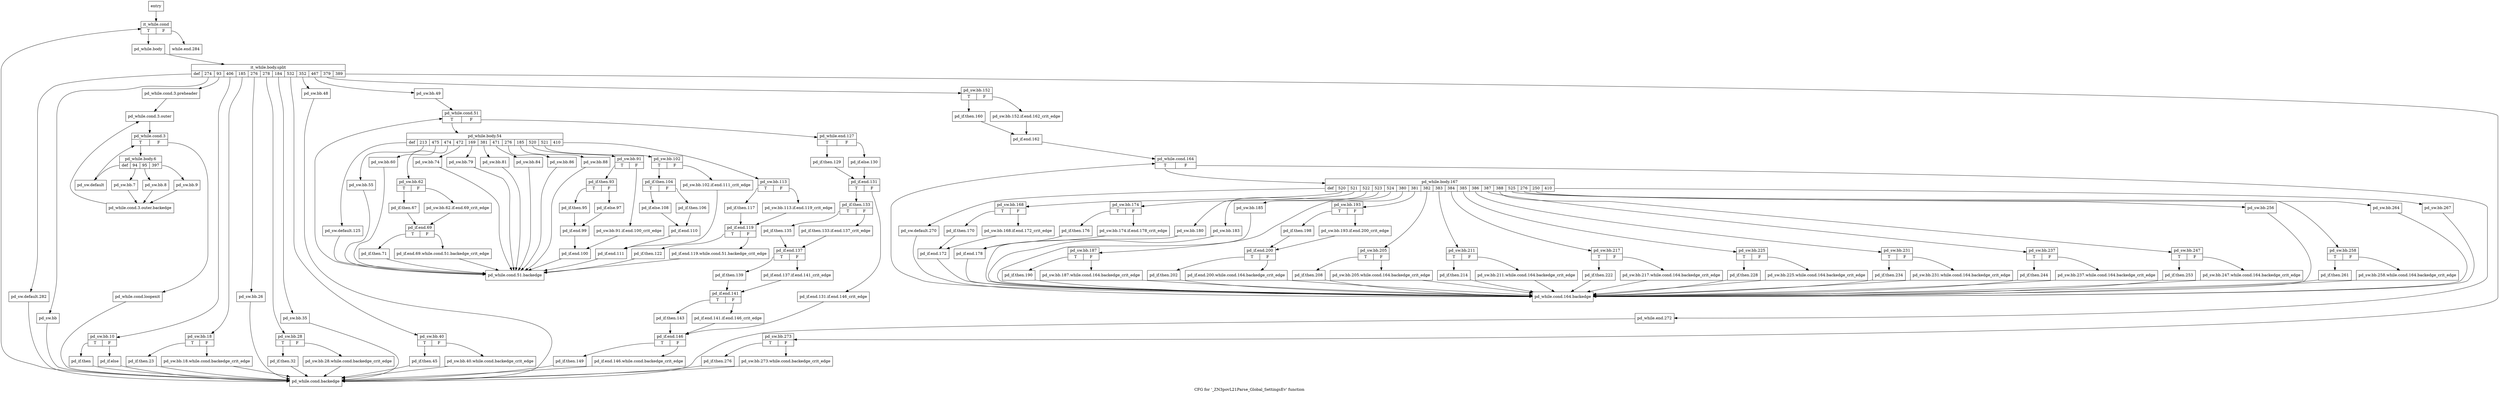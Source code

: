 digraph "CFG for '_ZN3povL21Parse_Global_SettingsEv' function" {
	label="CFG for '_ZN3povL21Parse_Global_SettingsEv' function";

	Node0x18af0e0 [shape=record,label="{entry}"];
	Node0x18af0e0 -> Node0x18af180;
	Node0x18af130 [shape=record,label="{pd_while.cond.loopexit}"];
	Node0x18af130 -> Node0x18b1d90;
	Node0x18af180 [shape=record,label="{it_while.cond|{<s0>T|<s1>F}}"];
	Node0x18af180:s0 -> Node0x18af1d0;
	Node0x18af180:s1 -> Node0x18b1e80;
	Node0x18af1d0 [shape=record,label="{pd_while.body}"];
	Node0x18af1d0 -> Node0x3144aa0;
	Node0x3144aa0 [shape=record,label="{it_while.body.split|{<s0>def|<s1>274|<s2>93|<s3>406|<s4>185|<s5>276|<s6>278|<s7>184|<s8>532|<s9>352|<s10>467|<s11>379|<s12>389}}"];
	Node0x3144aa0:s0 -> Node0x18b1e30;
	Node0x3144aa0:s1 -> Node0x18af270;
	Node0x3144aa0:s2 -> Node0x18af220;
	Node0x3144aa0:s3 -> Node0x18af540;
	Node0x3144aa0:s4 -> Node0x18af630;
	Node0x3144aa0:s5 -> Node0x18af720;
	Node0x3144aa0:s6 -> Node0x18af770;
	Node0x3144aa0:s7 -> Node0x18af860;
	Node0x3144aa0:s8 -> Node0x18af8b0;
	Node0x3144aa0:s9 -> Node0x18af9a0;
	Node0x3144aa0:s10 -> Node0x18af9f0;
	Node0x3144aa0:s11 -> Node0x18b0b70;
	Node0x3144aa0:s12 -> Node0x18b1cf0;
	Node0x18af220 [shape=record,label="{pd_while.cond.3.preheader}"];
	Node0x18af220 -> Node0x18af4a0;
	Node0x18af270 [shape=record,label="{pd_sw.bb}"];
	Node0x18af270 -> Node0x18b1d90;
	Node0x18af2c0 [shape=record,label="{pd_while.cond.3|{<s0>T|<s1>F}}"];
	Node0x18af2c0:s0 -> Node0x18af310;
	Node0x18af2c0:s1 -> Node0x18af130;
	Node0x18af310 [shape=record,label="{pd_while.body.6|{<s0>def|<s1>94|<s2>95|<s3>397}}"];
	Node0x18af310:s0 -> Node0x18af4f0;
	Node0x18af310:s1 -> Node0x18af360;
	Node0x18af310:s2 -> Node0x18af3b0;
	Node0x18af310:s3 -> Node0x18af400;
	Node0x18af360 [shape=record,label="{pd_sw.bb.7}"];
	Node0x18af360 -> Node0x18af450;
	Node0x18af3b0 [shape=record,label="{pd_sw.bb.8}"];
	Node0x18af3b0 -> Node0x18af450;
	Node0x18af400 [shape=record,label="{pd_sw.bb.9}"];
	Node0x18af400 -> Node0x18af450;
	Node0x18af450 [shape=record,label="{pd_while.cond.3.outer.backedge}"];
	Node0x18af450 -> Node0x18af4a0;
	Node0x18af4a0 [shape=record,label="{pd_while.cond.3.outer}"];
	Node0x18af4a0 -> Node0x18af2c0;
	Node0x18af4f0 [shape=record,label="{pd_sw.default}"];
	Node0x18af4f0 -> Node0x18af2c0;
	Node0x18af540 [shape=record,label="{pd_sw.bb.10|{<s0>T|<s1>F}}"];
	Node0x18af540:s0 -> Node0x18af590;
	Node0x18af540:s1 -> Node0x18af5e0;
	Node0x18af590 [shape=record,label="{pd_if.then}"];
	Node0x18af590 -> Node0x18b1d90;
	Node0x18af5e0 [shape=record,label="{pd_if.else}"];
	Node0x18af5e0 -> Node0x18b1d90;
	Node0x18af630 [shape=record,label="{pd_sw.bb.18|{<s0>T|<s1>F}}"];
	Node0x18af630:s0 -> Node0x18af6d0;
	Node0x18af630:s1 -> Node0x18af680;
	Node0x18af680 [shape=record,label="{pd_sw.bb.18.while.cond.backedge_crit_edge}"];
	Node0x18af680 -> Node0x18b1d90;
	Node0x18af6d0 [shape=record,label="{pd_if.then.23}"];
	Node0x18af6d0 -> Node0x18b1d90;
	Node0x18af720 [shape=record,label="{pd_sw.bb.26}"];
	Node0x18af720 -> Node0x18b1d90;
	Node0x18af770 [shape=record,label="{pd_sw.bb.28|{<s0>T|<s1>F}}"];
	Node0x18af770:s0 -> Node0x18af810;
	Node0x18af770:s1 -> Node0x18af7c0;
	Node0x18af7c0 [shape=record,label="{pd_sw.bb.28.while.cond.backedge_crit_edge}"];
	Node0x18af7c0 -> Node0x18b1d90;
	Node0x18af810 [shape=record,label="{pd_if.then.32}"];
	Node0x18af810 -> Node0x18b1d90;
	Node0x18af860 [shape=record,label="{pd_sw.bb.35}"];
	Node0x18af860 -> Node0x18b1d90;
	Node0x18af8b0 [shape=record,label="{pd_sw.bb.40|{<s0>T|<s1>F}}"];
	Node0x18af8b0:s0 -> Node0x18af950;
	Node0x18af8b0:s1 -> Node0x18af900;
	Node0x18af900 [shape=record,label="{pd_sw.bb.40.while.cond.backedge_crit_edge}"];
	Node0x18af900 -> Node0x18b1d90;
	Node0x18af950 [shape=record,label="{pd_if.then.45}"];
	Node0x18af950 -> Node0x18b1d90;
	Node0x18af9a0 [shape=record,label="{pd_sw.bb.48}"];
	Node0x18af9a0 -> Node0x18b1d90;
	Node0x18af9f0 [shape=record,label="{pd_sw.bb.49}"];
	Node0x18af9f0 -> Node0x18afa40;
	Node0x18afa40 [shape=record,label="{pd_while.cond.51|{<s0>T|<s1>F}}"];
	Node0x18afa40:s0 -> Node0x18afa90;
	Node0x18afa40:s1 -> Node0x18b0620;
	Node0x18afa90 [shape=record,label="{pd_while.body.54|{<s0>def|<s1>213|<s2>475|<s3>474|<s4>472|<s5>169|<s6>381|<s7>471|<s8>276|<s9>185|<s10>520|<s11>521|<s12>410}}"];
	Node0x18afa90:s0 -> Node0x18b05d0;
	Node0x18afa90:s1 -> Node0x18afae0;
	Node0x18afa90:s2 -> Node0x18afb30;
	Node0x18afa90:s3 -> Node0x18afb80;
	Node0x18afa90:s4 -> Node0x18afd60;
	Node0x18afa90:s5 -> Node0x18afdb0;
	Node0x18afa90:s6 -> Node0x18afe00;
	Node0x18afa90:s7 -> Node0x18afe50;
	Node0x18afa90:s8 -> Node0x18afea0;
	Node0x18afa90:s9 -> Node0x18afef0;
	Node0x18afa90:s10 -> Node0x18aff40;
	Node0x18afa90:s11 -> Node0x18b0170;
	Node0x18afa90:s12 -> Node0x18b03a0;
	Node0x18afae0 [shape=record,label="{pd_sw.bb.55}"];
	Node0x18afae0 -> Node0x18b0530;
	Node0x18afb30 [shape=record,label="{pd_sw.bb.60}"];
	Node0x18afb30 -> Node0x18b0530;
	Node0x18afb80 [shape=record,label="{pd_sw.bb.62|{<s0>T|<s1>F}}"];
	Node0x18afb80:s0 -> Node0x18afc20;
	Node0x18afb80:s1 -> Node0x18afbd0;
	Node0x18afbd0 [shape=record,label="{pd_sw.bb.62.if.end.69_crit_edge}"];
	Node0x18afbd0 -> Node0x18afc70;
	Node0x18afc20 [shape=record,label="{pd_if.then.67}"];
	Node0x18afc20 -> Node0x18afc70;
	Node0x18afc70 [shape=record,label="{pd_if.end.69|{<s0>T|<s1>F}}"];
	Node0x18afc70:s0 -> Node0x18afd10;
	Node0x18afc70:s1 -> Node0x18afcc0;
	Node0x18afcc0 [shape=record,label="{pd_if.end.69.while.cond.51.backedge_crit_edge}"];
	Node0x18afcc0 -> Node0x18b0530;
	Node0x18afd10 [shape=record,label="{pd_if.then.71}"];
	Node0x18afd10 -> Node0x18b0530;
	Node0x18afd60 [shape=record,label="{pd_sw.bb.74}"];
	Node0x18afd60 -> Node0x18b0530;
	Node0x18afdb0 [shape=record,label="{pd_sw.bb.79}"];
	Node0x18afdb0 -> Node0x18b0530;
	Node0x18afe00 [shape=record,label="{pd_sw.bb.81}"];
	Node0x18afe00 -> Node0x18b0530;
	Node0x18afe50 [shape=record,label="{pd_sw.bb.84}"];
	Node0x18afe50 -> Node0x18b0530;
	Node0x18afea0 [shape=record,label="{pd_sw.bb.86}"];
	Node0x18afea0 -> Node0x18b0530;
	Node0x18afef0 [shape=record,label="{pd_sw.bb.88}"];
	Node0x18afef0 -> Node0x18b0530;
	Node0x18aff40 [shape=record,label="{pd_sw.bb.91|{<s0>T|<s1>F}}"];
	Node0x18aff40:s0 -> Node0x18affe0;
	Node0x18aff40:s1 -> Node0x18aff90;
	Node0x18aff90 [shape=record,label="{pd_sw.bb.91.if.end.100_crit_edge}"];
	Node0x18aff90 -> Node0x18b0120;
	Node0x18affe0 [shape=record,label="{pd_if.then.93|{<s0>T|<s1>F}}"];
	Node0x18affe0:s0 -> Node0x18b0030;
	Node0x18affe0:s1 -> Node0x18b0080;
	Node0x18b0030 [shape=record,label="{pd_if.then.95}"];
	Node0x18b0030 -> Node0x18b00d0;
	Node0x18b0080 [shape=record,label="{pd_if.else.97}"];
	Node0x18b0080 -> Node0x18b00d0;
	Node0x18b00d0 [shape=record,label="{pd_if.end.99}"];
	Node0x18b00d0 -> Node0x18b0120;
	Node0x18b0120 [shape=record,label="{pd_if.end.100}"];
	Node0x18b0120 -> Node0x18b0530;
	Node0x18b0170 [shape=record,label="{pd_sw.bb.102|{<s0>T|<s1>F}}"];
	Node0x18b0170:s0 -> Node0x18b0210;
	Node0x18b0170:s1 -> Node0x18b01c0;
	Node0x18b01c0 [shape=record,label="{pd_sw.bb.102.if.end.111_crit_edge}"];
	Node0x18b01c0 -> Node0x18b0350;
	Node0x18b0210 [shape=record,label="{pd_if.then.104|{<s0>T|<s1>F}}"];
	Node0x18b0210:s0 -> Node0x18b02b0;
	Node0x18b0210:s1 -> Node0x18b0260;
	Node0x18b0260 [shape=record,label="{pd_if.then.106}"];
	Node0x18b0260 -> Node0x18b0300;
	Node0x18b02b0 [shape=record,label="{pd_if.else.108}"];
	Node0x18b02b0 -> Node0x18b0300;
	Node0x18b0300 [shape=record,label="{pd_if.end.110}"];
	Node0x18b0300 -> Node0x18b0350;
	Node0x18b0350 [shape=record,label="{pd_if.end.111}"];
	Node0x18b0350 -> Node0x18b0530;
	Node0x18b03a0 [shape=record,label="{pd_sw.bb.113|{<s0>T|<s1>F}}"];
	Node0x18b03a0:s0 -> Node0x18b0440;
	Node0x18b03a0:s1 -> Node0x18b03f0;
	Node0x18b03f0 [shape=record,label="{pd_sw.bb.113.if.end.119_crit_edge}"];
	Node0x18b03f0 -> Node0x18b0490;
	Node0x18b0440 [shape=record,label="{pd_if.then.117}"];
	Node0x18b0440 -> Node0x18b0490;
	Node0x18b0490 [shape=record,label="{pd_if.end.119|{<s0>T|<s1>F}}"];
	Node0x18b0490:s0 -> Node0x18b0580;
	Node0x18b0490:s1 -> Node0x18b04e0;
	Node0x18b04e0 [shape=record,label="{pd_if.end.119.while.cond.51.backedge_crit_edge}"];
	Node0x18b04e0 -> Node0x18b0530;
	Node0x18b0530 [shape=record,label="{pd_while.cond.51.backedge}"];
	Node0x18b0530 -> Node0x18afa40;
	Node0x18b0580 [shape=record,label="{pd_if.then.122}"];
	Node0x18b0580 -> Node0x18b0530;
	Node0x18b05d0 [shape=record,label="{pd_sw.default.125}"];
	Node0x18b05d0 -> Node0x18b0530;
	Node0x18b0620 [shape=record,label="{pd_while.end.127|{<s0>T|<s1>F}}"];
	Node0x18b0620:s0 -> Node0x18b0670;
	Node0x18b0620:s1 -> Node0x18b06c0;
	Node0x18b0670 [shape=record,label="{pd_if.then.129}"];
	Node0x18b0670 -> Node0x18b0710;
	Node0x18b06c0 [shape=record,label="{pd_if.else.130}"];
	Node0x18b06c0 -> Node0x18b0710;
	Node0x18b0710 [shape=record,label="{pd_if.end.131|{<s0>T|<s1>F}}"];
	Node0x18b0710:s0 -> Node0x18b07b0;
	Node0x18b0710:s1 -> Node0x18b0760;
	Node0x18b0760 [shape=record,label="{pd_if.end.131.if.end.146_crit_edge}"];
	Node0x18b0760 -> Node0x18b0a80;
	Node0x18b07b0 [shape=record,label="{pd_if.then.133|{<s0>T|<s1>F}}"];
	Node0x18b07b0:s0 -> Node0x18b0850;
	Node0x18b07b0:s1 -> Node0x18b0800;
	Node0x18b0800 [shape=record,label="{pd_if.then.133.if.end.137_crit_edge}"];
	Node0x18b0800 -> Node0x18b08a0;
	Node0x18b0850 [shape=record,label="{pd_if.then.135}"];
	Node0x18b0850 -> Node0x18b08a0;
	Node0x18b08a0 [shape=record,label="{pd_if.end.137|{<s0>T|<s1>F}}"];
	Node0x18b08a0:s0 -> Node0x18b0940;
	Node0x18b08a0:s1 -> Node0x18b08f0;
	Node0x18b08f0 [shape=record,label="{pd_if.end.137.if.end.141_crit_edge}"];
	Node0x18b08f0 -> Node0x18b0990;
	Node0x18b0940 [shape=record,label="{pd_if.then.139}"];
	Node0x18b0940 -> Node0x18b0990;
	Node0x18b0990 [shape=record,label="{pd_if.end.141|{<s0>T|<s1>F}}"];
	Node0x18b0990:s0 -> Node0x18b0a30;
	Node0x18b0990:s1 -> Node0x18b09e0;
	Node0x18b09e0 [shape=record,label="{pd_if.end.141.if.end.146_crit_edge}"];
	Node0x18b09e0 -> Node0x18b0a80;
	Node0x18b0a30 [shape=record,label="{pd_if.then.143}"];
	Node0x18b0a30 -> Node0x18b0a80;
	Node0x18b0a80 [shape=record,label="{pd_if.end.146|{<s0>T|<s1>F}}"];
	Node0x18b0a80:s0 -> Node0x18b0b20;
	Node0x18b0a80:s1 -> Node0x18b0ad0;
	Node0x18b0ad0 [shape=record,label="{pd_if.end.146.while.cond.backedge_crit_edge}"];
	Node0x18b0ad0 -> Node0x18b1d90;
	Node0x18b0b20 [shape=record,label="{pd_if.then.149}"];
	Node0x18b0b20 -> Node0x18b1d90;
	Node0x18b0b70 [shape=record,label="{pd_sw.bb.152|{<s0>T|<s1>F}}"];
	Node0x18b0b70:s0 -> Node0x18b0c10;
	Node0x18b0b70:s1 -> Node0x18b0bc0;
	Node0x18b0bc0 [shape=record,label="{pd_sw.bb.152.if.end.162_crit_edge}"];
	Node0x18b0bc0 -> Node0x18b0c60;
	Node0x18b0c10 [shape=record,label="{pd_if.then.160}"];
	Node0x18b0c10 -> Node0x18b0c60;
	Node0x18b0c60 [shape=record,label="{pd_if.end.162}"];
	Node0x18b0c60 -> Node0x18b0cb0;
	Node0x18b0cb0 [shape=record,label="{pd_while.cond.164|{<s0>T|<s1>F}}"];
	Node0x18b0cb0:s0 -> Node0x18b0d00;
	Node0x18b0cb0:s1 -> Node0x18b1ca0;
	Node0x18b0d00 [shape=record,label="{pd_while.body.167|{<s0>def|<s1>520|<s2>521|<s3>522|<s4>523|<s5>524|<s6>380|<s7>381|<s8>382|<s9>383|<s10>384|<s11>385|<s12>386|<s13>387|<s14>388|<s15>525|<s16>276|<s17>250|<s18>410}}"];
	Node0x18b0d00:s0 -> Node0x18b1c50;
	Node0x18b0d00:s1 -> Node0x18b0d50;
	Node0x18b0d00:s2 -> Node0x18b0e90;
	Node0x18b0d00:s3 -> Node0x18b0fd0;
	Node0x18b0d00:s4 -> Node0x18b1020;
	Node0x18b0d00:s5 -> Node0x18b1070;
	Node0x18b0d00:s6 -> Node0x18b10c0;
	Node0x18b0d00:s7 -> Node0x18b11b0;
	Node0x18b0d00:s8 -> Node0x18b1390;
	Node0x18b0d00:s9 -> Node0x18b1480;
	Node0x18b0d00:s10 -> Node0x18b1570;
	Node0x18b0d00:s11 -> Node0x18b1660;
	Node0x18b0d00:s12 -> Node0x18b1750;
	Node0x18b0d00:s13 -> Node0x18b1840;
	Node0x18b0d00:s14 -> Node0x18b1930;
	Node0x18b0d00:s15 -> Node0x18b1a20;
	Node0x18b0d00:s16 -> Node0x18b1a70;
	Node0x18b0d00:s17 -> Node0x18b1bb0;
	Node0x18b0d00:s18 -> Node0x18b1c00;
	Node0x18b0d50 [shape=record,label="{pd_sw.bb.168|{<s0>T|<s1>F}}"];
	Node0x18b0d50:s0 -> Node0x18b0df0;
	Node0x18b0d50:s1 -> Node0x18b0da0;
	Node0x18b0da0 [shape=record,label="{pd_sw.bb.168.if.end.172_crit_edge}"];
	Node0x18b0da0 -> Node0x18b0e40;
	Node0x18b0df0 [shape=record,label="{pd_if.then.170}"];
	Node0x18b0df0 -> Node0x18b0e40;
	Node0x18b0e40 [shape=record,label="{pd_if.end.172}"];
	Node0x18b0e40 -> Node0x18b1b10;
	Node0x18b0e90 [shape=record,label="{pd_sw.bb.174|{<s0>T|<s1>F}}"];
	Node0x18b0e90:s0 -> Node0x18b0f30;
	Node0x18b0e90:s1 -> Node0x18b0ee0;
	Node0x18b0ee0 [shape=record,label="{pd_sw.bb.174.if.end.178_crit_edge}"];
	Node0x18b0ee0 -> Node0x18b0f80;
	Node0x18b0f30 [shape=record,label="{pd_if.then.176}"];
	Node0x18b0f30 -> Node0x18b0f80;
	Node0x18b0f80 [shape=record,label="{pd_if.end.178}"];
	Node0x18b0f80 -> Node0x18b1b10;
	Node0x18b0fd0 [shape=record,label="{pd_sw.bb.180}"];
	Node0x18b0fd0 -> Node0x18b1b10;
	Node0x18b1020 [shape=record,label="{pd_sw.bb.183}"];
	Node0x18b1020 -> Node0x18b1b10;
	Node0x18b1070 [shape=record,label="{pd_sw.bb.185}"];
	Node0x18b1070 -> Node0x18b1b10;
	Node0x18b10c0 [shape=record,label="{pd_sw.bb.187|{<s0>T|<s1>F}}"];
	Node0x18b10c0:s0 -> Node0x18b1160;
	Node0x18b10c0:s1 -> Node0x18b1110;
	Node0x18b1110 [shape=record,label="{pd_sw.bb.187.while.cond.164.backedge_crit_edge}"];
	Node0x18b1110 -> Node0x18b1b10;
	Node0x18b1160 [shape=record,label="{pd_if.then.190}"];
	Node0x18b1160 -> Node0x18b1b10;
	Node0x18b11b0 [shape=record,label="{pd_sw.bb.193|{<s0>T|<s1>F}}"];
	Node0x18b11b0:s0 -> Node0x18b1250;
	Node0x18b11b0:s1 -> Node0x18b1200;
	Node0x18b1200 [shape=record,label="{pd_sw.bb.193.if.end.200_crit_edge}"];
	Node0x18b1200 -> Node0x18b12a0;
	Node0x18b1250 [shape=record,label="{pd_if.then.198}"];
	Node0x18b1250 -> Node0x18b12a0;
	Node0x18b12a0 [shape=record,label="{pd_if.end.200|{<s0>T|<s1>F}}"];
	Node0x18b12a0:s0 -> Node0x18b1340;
	Node0x18b12a0:s1 -> Node0x18b12f0;
	Node0x18b12f0 [shape=record,label="{pd_if.end.200.while.cond.164.backedge_crit_edge}"];
	Node0x18b12f0 -> Node0x18b1b10;
	Node0x18b1340 [shape=record,label="{pd_if.then.202}"];
	Node0x18b1340 -> Node0x18b1b10;
	Node0x18b1390 [shape=record,label="{pd_sw.bb.205|{<s0>T|<s1>F}}"];
	Node0x18b1390:s0 -> Node0x18b1430;
	Node0x18b1390:s1 -> Node0x18b13e0;
	Node0x18b13e0 [shape=record,label="{pd_sw.bb.205.while.cond.164.backedge_crit_edge}"];
	Node0x18b13e0 -> Node0x18b1b10;
	Node0x18b1430 [shape=record,label="{pd_if.then.208}"];
	Node0x18b1430 -> Node0x18b1b10;
	Node0x18b1480 [shape=record,label="{pd_sw.bb.211|{<s0>T|<s1>F}}"];
	Node0x18b1480:s0 -> Node0x18b1520;
	Node0x18b1480:s1 -> Node0x18b14d0;
	Node0x18b14d0 [shape=record,label="{pd_sw.bb.211.while.cond.164.backedge_crit_edge}"];
	Node0x18b14d0 -> Node0x18b1b10;
	Node0x18b1520 [shape=record,label="{pd_if.then.214}"];
	Node0x18b1520 -> Node0x18b1b10;
	Node0x18b1570 [shape=record,label="{pd_sw.bb.217|{<s0>T|<s1>F}}"];
	Node0x18b1570:s0 -> Node0x18b1610;
	Node0x18b1570:s1 -> Node0x18b15c0;
	Node0x18b15c0 [shape=record,label="{pd_sw.bb.217.while.cond.164.backedge_crit_edge}"];
	Node0x18b15c0 -> Node0x18b1b10;
	Node0x18b1610 [shape=record,label="{pd_if.then.222}"];
	Node0x18b1610 -> Node0x18b1b10;
	Node0x18b1660 [shape=record,label="{pd_sw.bb.225|{<s0>T|<s1>F}}"];
	Node0x18b1660:s0 -> Node0x18b1700;
	Node0x18b1660:s1 -> Node0x18b16b0;
	Node0x18b16b0 [shape=record,label="{pd_sw.bb.225.while.cond.164.backedge_crit_edge}"];
	Node0x18b16b0 -> Node0x18b1b10;
	Node0x18b1700 [shape=record,label="{pd_if.then.228}"];
	Node0x18b1700 -> Node0x18b1b10;
	Node0x18b1750 [shape=record,label="{pd_sw.bb.231|{<s0>T|<s1>F}}"];
	Node0x18b1750:s0 -> Node0x18b17f0;
	Node0x18b1750:s1 -> Node0x18b17a0;
	Node0x18b17a0 [shape=record,label="{pd_sw.bb.231.while.cond.164.backedge_crit_edge}"];
	Node0x18b17a0 -> Node0x18b1b10;
	Node0x18b17f0 [shape=record,label="{pd_if.then.234}"];
	Node0x18b17f0 -> Node0x18b1b10;
	Node0x18b1840 [shape=record,label="{pd_sw.bb.237|{<s0>T|<s1>F}}"];
	Node0x18b1840:s0 -> Node0x18b18e0;
	Node0x18b1840:s1 -> Node0x18b1890;
	Node0x18b1890 [shape=record,label="{pd_sw.bb.237.while.cond.164.backedge_crit_edge}"];
	Node0x18b1890 -> Node0x18b1b10;
	Node0x18b18e0 [shape=record,label="{pd_if.then.244}"];
	Node0x18b18e0 -> Node0x18b1b10;
	Node0x18b1930 [shape=record,label="{pd_sw.bb.247|{<s0>T|<s1>F}}"];
	Node0x18b1930:s0 -> Node0x18b19d0;
	Node0x18b1930:s1 -> Node0x18b1980;
	Node0x18b1980 [shape=record,label="{pd_sw.bb.247.while.cond.164.backedge_crit_edge}"];
	Node0x18b1980 -> Node0x18b1b10;
	Node0x18b19d0 [shape=record,label="{pd_if.then.253}"];
	Node0x18b19d0 -> Node0x18b1b10;
	Node0x18b1a20 [shape=record,label="{pd_sw.bb.256}"];
	Node0x18b1a20 -> Node0x18b1b10;
	Node0x18b1a70 [shape=record,label="{pd_sw.bb.258|{<s0>T|<s1>F}}"];
	Node0x18b1a70:s0 -> Node0x18b1b60;
	Node0x18b1a70:s1 -> Node0x18b1ac0;
	Node0x18b1ac0 [shape=record,label="{pd_sw.bb.258.while.cond.164.backedge_crit_edge}"];
	Node0x18b1ac0 -> Node0x18b1b10;
	Node0x18b1b10 [shape=record,label="{pd_while.cond.164.backedge}"];
	Node0x18b1b10 -> Node0x18b0cb0;
	Node0x18b1b60 [shape=record,label="{pd_if.then.261}"];
	Node0x18b1b60 -> Node0x18b1b10;
	Node0x18b1bb0 [shape=record,label="{pd_sw.bb.264}"];
	Node0x18b1bb0 -> Node0x18b1b10;
	Node0x18b1c00 [shape=record,label="{pd_sw.bb.267}"];
	Node0x18b1c00 -> Node0x18b1b10;
	Node0x18b1c50 [shape=record,label="{pd_sw.default.270}"];
	Node0x18b1c50 -> Node0x18b1b10;
	Node0x18b1ca0 [shape=record,label="{pd_while.end.272}"];
	Node0x18b1ca0 -> Node0x18b1d90;
	Node0x18b1cf0 [shape=record,label="{pd_sw.bb.273|{<s0>T|<s1>F}}"];
	Node0x18b1cf0:s0 -> Node0x18b1de0;
	Node0x18b1cf0:s1 -> Node0x18b1d40;
	Node0x18b1d40 [shape=record,label="{pd_sw.bb.273.while.cond.backedge_crit_edge}"];
	Node0x18b1d40 -> Node0x18b1d90;
	Node0x18b1d90 [shape=record,label="{pd_while.cond.backedge}"];
	Node0x18b1d90 -> Node0x18af180;
	Node0x18b1de0 [shape=record,label="{pd_if.then.276}"];
	Node0x18b1de0 -> Node0x18b1d90;
	Node0x18b1e30 [shape=record,label="{pd_sw.default.282}"];
	Node0x18b1e30 -> Node0x18b1d90;
	Node0x18b1e80 [shape=record,label="{while.end.284}"];
}
